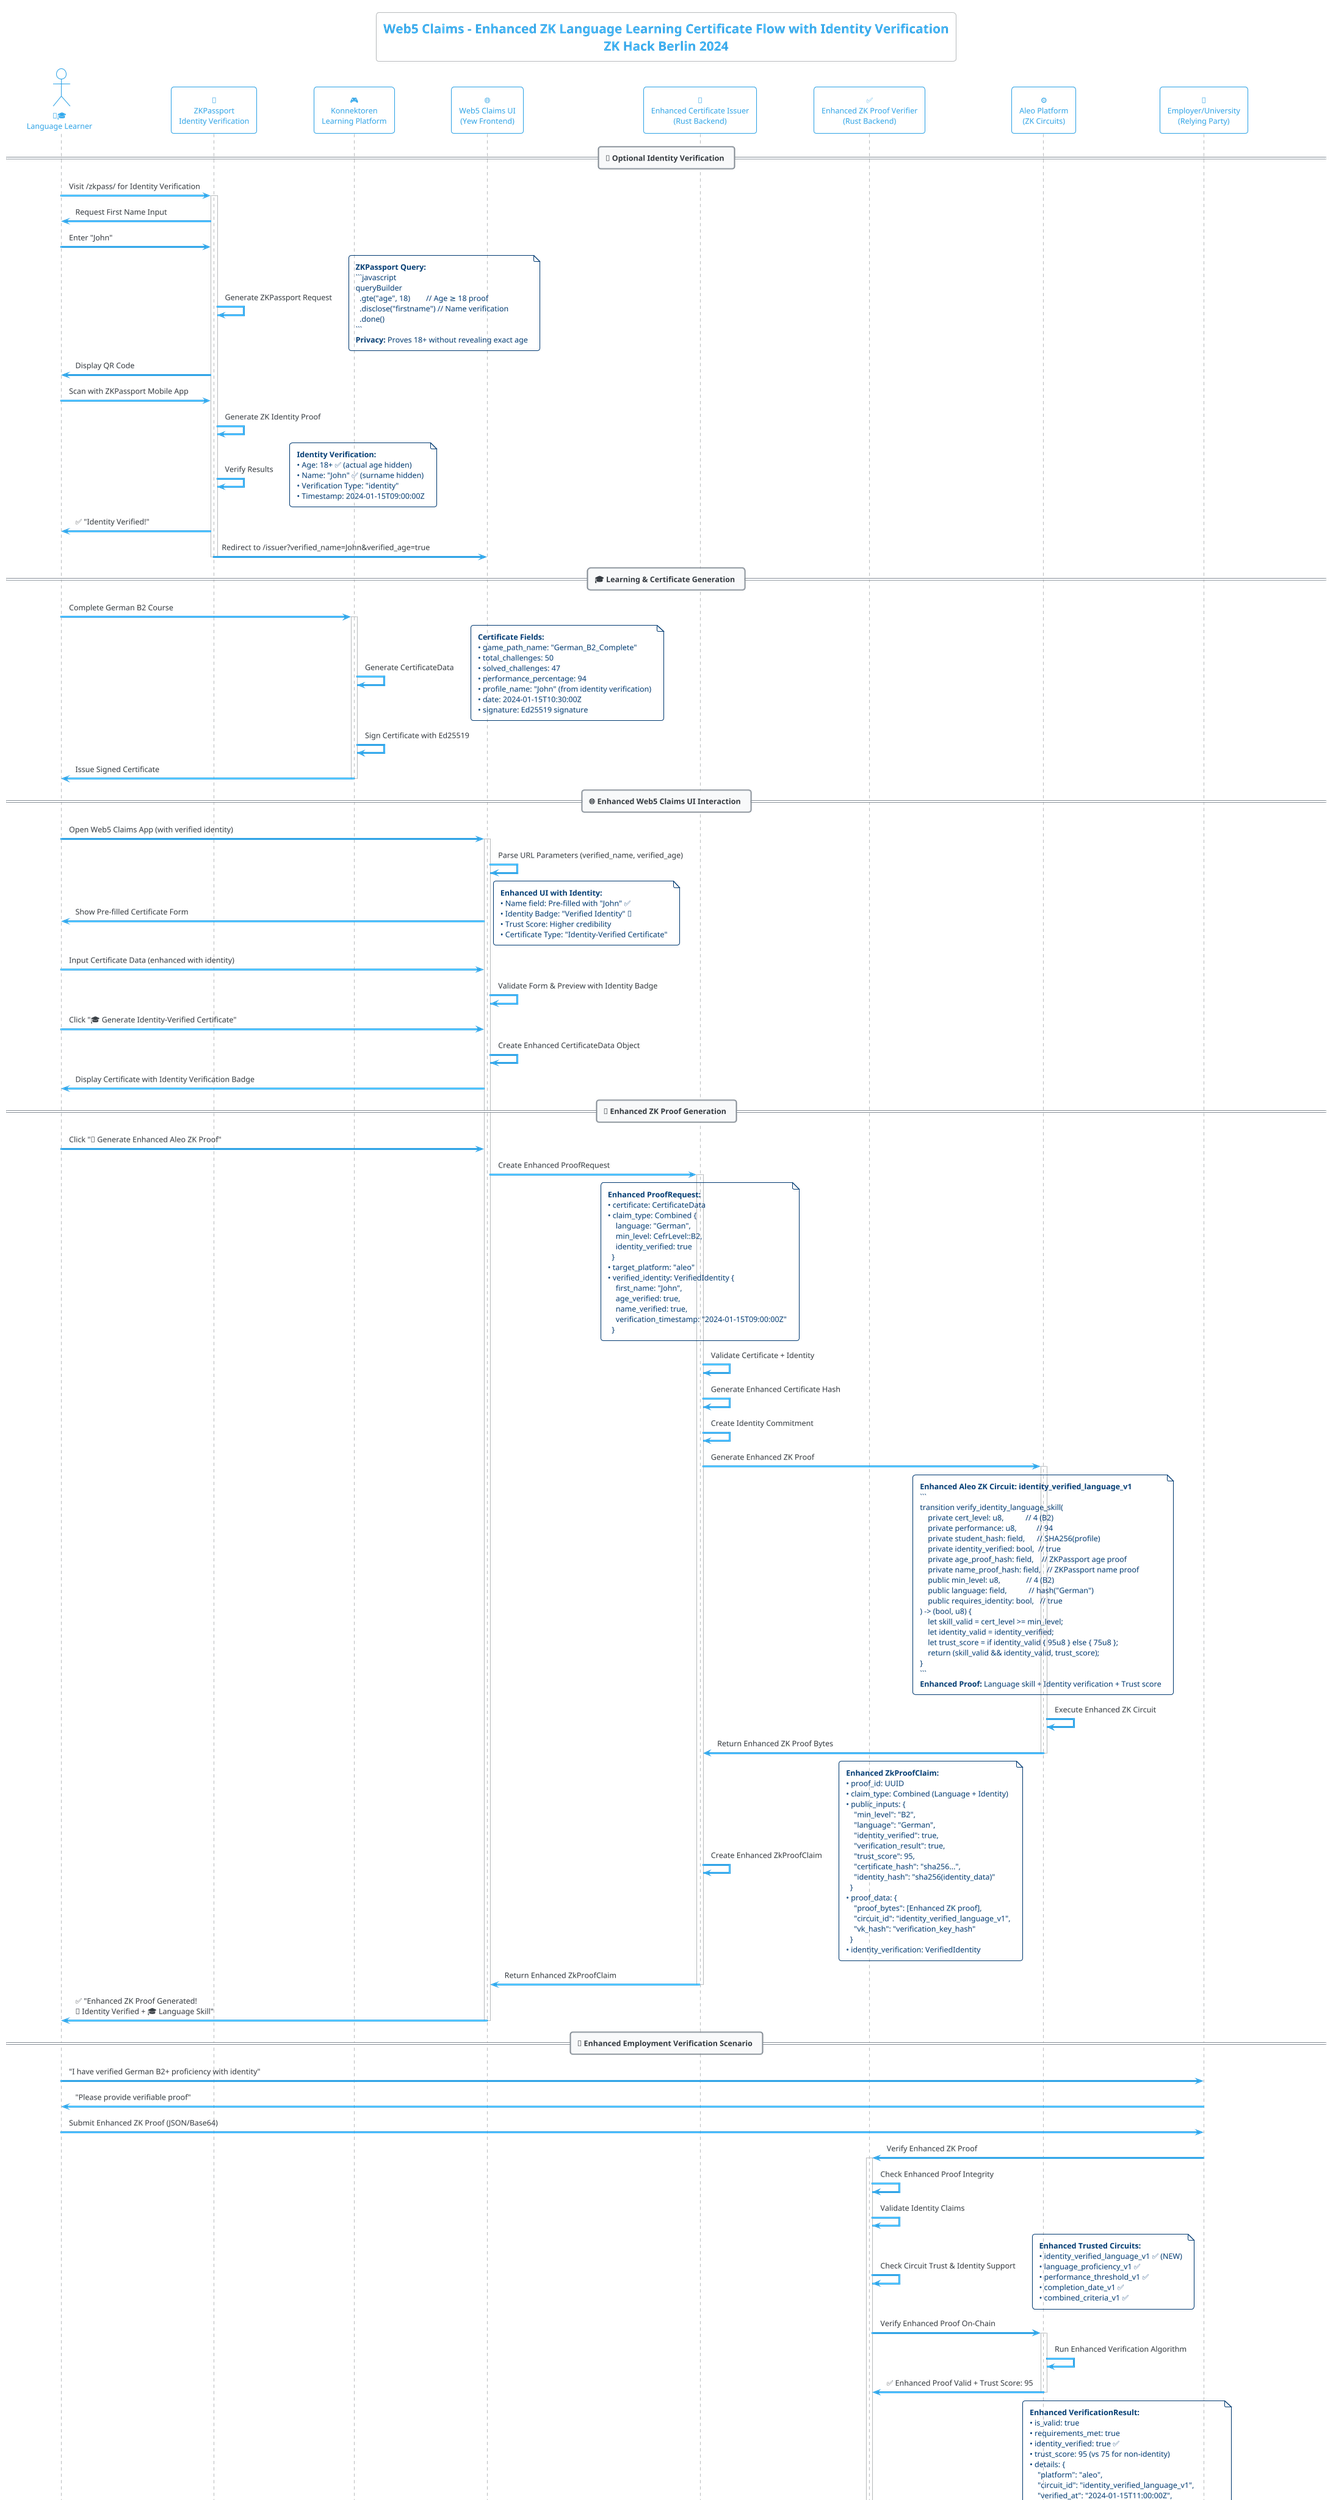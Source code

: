 @startuml web5claims-detailed-flow
!theme cerulean-outline

title Web5 Claims - Enhanced ZK Language Learning Certificate Flow with Identity Verification\n**ZK Hack Berlin 2024**

actor "👨‍🎓\nLanguage Learner" as learner
participant "🛂\nZKPassport\nIdentity Verification" as zkpass
participant "🎮\nKonnektoren\nLearning Platform" as konnektoren
participant "🌐\nWeb5 Claims UI\n(Yew Frontend)" as ui
participant "🔐\nEnhanced Certificate Issuer\n(Rust Backend)" as issuer
participant "✅\nEnhanced ZK Proof Verifier\n(Rust Backend)" as verifier
participant "⚙️\nAleo Platform\n(ZK Circuits)" as aleo
participant "🏢\nEmployer/University\n(Relying Party)" as employer

== 🛂 Optional Identity Verification ==
learner -> zkpass: Visit /zkpass/ for Identity Verification
activate zkpass

zkpass -> learner: Request First Name Input
learner -> zkpass: Enter "John"

zkpass -> zkpass: Generate ZKPassport Request
note right
**ZKPassport Query:**
```javascript
queryBuilder
  .gte("age", 18)        // Age ≥ 18 proof
  .disclose("firstname") // Name verification
  .done()
```
**Privacy:** Proves 18+ without revealing exact age
end note

zkpass -> learner: Display QR Code
learner -> zkpass: Scan with ZKPassport Mobile App
zkpass -> zkpass: Generate ZK Identity Proof

zkpass -> zkpass: Verify Results
note right
**Identity Verification:**
• Age: 18+ ✅ (actual age hidden)
• Name: "John" ✅ (surname hidden)
• Verification Type: "identity"
• Timestamp: 2024-01-15T09:00:00Z
end note

zkpass -> learner: ✅ "Identity Verified!"
zkpass -> ui: Redirect to /issuer?verified_name=John&verified_age=true
deactivate zkpass

== 🎓 Learning & Certificate Generation ==
learner -> konnektoren: Complete German B2 Course
activate konnektoren

konnektoren -> konnektoren: Generate CertificateData
note right
**Certificate Fields:**
• game_path_name: "German_B2_Complete"
• total_challenges: 50
• solved_challenges: 47
• performance_percentage: 94
• profile_name: "John" (from identity verification)
• date: 2024-01-15T10:30:00Z
• signature: Ed25519 signature
end note

konnektoren -> konnektoren: Sign Certificate with Ed25519
konnektoren -> learner: Issue Signed Certificate
deactivate konnektoren

== 🌐 Enhanced Web5 Claims UI Interaction ==
learner -> ui: Open Web5 Claims App (with verified identity)
activate ui

ui -> ui: Parse URL Parameters (verified_name, verified_age)
ui -> learner: Show Pre-filled Certificate Form
note right
**Enhanced UI with Identity:**
• Name field: Pre-filled with "John" ✅
• Identity Badge: "Verified Identity" 🛂
• Trust Score: Higher credibility
• Certificate Type: "Identity-Verified Certificate"
end note

learner -> ui: Input Certificate Data (enhanced with identity)
ui -> ui: Validate Form & Preview with Identity Badge

learner -> ui: Click "🎓 Generate Identity-Verified Certificate"
ui -> ui: Create Enhanced CertificateData Object
ui -> learner: Display Certificate with Identity Verification Badge

== 🔐 Enhanced ZK Proof Generation ==
learner -> ui: Click "🚀 Generate Enhanced Aleo ZK Proof"
ui -> issuer: Create Enhanced ProofRequest
activate issuer

note over issuer
**Enhanced ProofRequest:**
• certificate: CertificateData
• claim_type: Combined {
    language: "German",
    min_level: CefrLevel::B2,
    identity_verified: true
  }
• target_platform: "aleo"
• verified_identity: VerifiedIdentity {
    first_name: "John",
    age_verified: true,
    name_verified: true,
    verification_timestamp: "2024-01-15T09:00:00Z"
  }
end note

issuer -> issuer: Validate Certificate + Identity
issuer -> issuer: Generate Enhanced Certificate Hash
issuer -> issuer: Create Identity Commitment

issuer -> aleo: Generate Enhanced ZK Proof
activate aleo

note over aleo
**Enhanced Aleo ZK Circuit: identity_verified_language_v1**
```
transition verify_identity_language_skill(
    private cert_level: u8,           // 4 (B2)
    private performance: u8,          // 94
    private student_hash: field,      // SHA256(profile)
    private identity_verified: bool,  // true
    private age_proof_hash: field,    // ZKPassport age proof
    private name_proof_hash: field,   // ZKPassport name proof
    public min_level: u8,             // 4 (B2)
    public language: field,           // hash("German")
    public requires_identity: bool,   // true
) -> (bool, u8) {
    let skill_valid = cert_level >= min_level;
    let identity_valid = identity_verified;
    let trust_score = if identity_valid { 95u8 } else { 75u8 };
    return (skill_valid && identity_valid, trust_score);
}
```
**Enhanced Proof:** Language skill + Identity verification + Trust score
end note

aleo -> aleo: Execute Enhanced ZK Circuit
aleo -> issuer: Return Enhanced ZK Proof Bytes
deactivate aleo

issuer -> issuer: Create Enhanced ZkProofClaim
note right
**Enhanced ZkProofClaim:**
• proof_id: UUID
• claim_type: Combined (Language + Identity)
• public_inputs: {
    "min_level": "B2",
    "language": "German",
    "identity_verified": true,
    "verification_result": true,
    "trust_score": 95,
    "certificate_hash": "sha256...",
    "identity_hash": "sha256(identity_data)"
  }
• proof_data: {
    "proof_bytes": [Enhanced ZK proof],
    "circuit_id": "identity_verified_language_v1",
    "vk_hash": "verification_key_hash"
  }
• identity_verification: VerifiedIdentity
end note

issuer -> ui: Return Enhanced ZkProofClaim
deactivate issuer

ui -> learner: ✅ "Enhanced ZK Proof Generated!\n🛂 Identity Verified + 🎓 Language Skill"
deactivate ui

== 💼 Enhanced Employment Verification Scenario ==
learner -> employer: "I have verified German B2+ proficiency with identity"
employer -> learner: "Please provide verifiable proof"

learner -> employer: Submit Enhanced ZK Proof (JSON/Base64)
employer -> verifier: Verify Enhanced ZK Proof
activate verifier

verifier -> verifier: Check Enhanced Proof Integrity
verifier -> verifier: Validate Identity Claims
verifier -> verifier: Check Circuit Trust & Identity Support
note right
**Enhanced Trusted Circuits:**
• identity_verified_language_v1 ✅ (NEW)
• language_proficiency_v1 ✅
• performance_threshold_v1 ✅
• completion_date_v1 ✅
• combined_criteria_v1 ✅
end note

verifier -> aleo: Verify Enhanced Proof On-Chain
activate aleo
aleo -> aleo: Run Enhanced Verification Algorithm
aleo -> verifier: ✅ Enhanced Proof Valid + Trust Score: 95
deactivate aleo

verifier -> verifier: Create Enhanced VerificationResult
note right
**Enhanced VerificationResult:**
• is_valid: true
• requirements_met: true
• identity_verified: true ✅
• trust_score: 95 (vs 75 for non-identity)
• details: {
    "platform": "aleo",
    "circuit_id": "identity_verified_language_v1",
    "verified_at": "2024-01-15T11:00:00Z",
    "identity_verification": {
      "age_verified": true,
      "name_verified": true,
      "verification_timestamp": "2024-01-15T09:00:00Z"
    },
    "verified_inputs": {
      "min_level": "B2",
      "language": "German",
      "identity_verified": true
    }
  }
• warnings: []
end note

verifier -> employer: Return Enhanced VerificationResult
deactivate verifier

employer -> employer: Process Enhanced Verification
employer -> learner: ✅ "German B2+ Competency + Identity Verified!\n🏆 High Trust Score: 95/100"

== 📊 Enhanced Privacy Comparison ==
note over learner, employer
**🔐 What was PROVEN (Public):**
✅ Has German language certification
✅ Achieved B2 level or higher
✅ Certificate issued after Jan 2023
✅ Valid cryptographic signature
✅ Identity verified (age 18+, first name matches)
✅ High trust score (95/100)

**❌ What was HIDDEN (Private):**
❌ Exact CEFR level (could be B2, C1, or C2)
❌ Exact performance score (94%)
❌ Number of challenges completed (47/50)
❌ Exact age (only proven ≥18)
❌ Surname/last name
❌ Passport details
❌ Institution details
❌ Exact completion date

**🛂 ZKPassport Privacy Benefits:**
• Age verification without revealing exact age
• Name verification without exposing surname
• No passport data stored or transmitted
• Enhanced certificate credibility
• Higher employer confidence
end note

== 🏆 Enhanced ZK Hack Berlin Prize Tracks ==
note over ui, aleo
**🏆 Enhanced Prize Track Alignment:**
🥇 **Aleo ($5K)**: Enhanced native Aleo ZK circuits for education + identity
🏗️ **Arbitrum Stylus ($1K)**: Rust ZK verifier with identity support
🔐 **ZKPassport ($1K)**: ✅ COMPLETE - Private identity verification integration
👥 **Xion ($3K)**: Consumer-friendly ZK UX with seamless identity flow
🏆 **Main Prize ($9K)**: Novel ZK education + identity application

**✅ ZKPassport Integration Highlights:**
• Age verification (18+) without revealing exact age
• First name verification without exposing surname
• Seamless redirect flow: /zkpass/ → /issuer
• Enhanced trust scores for verified certificates
• Privacy-preserving identity enhancement
• Real-world employment verification scenarios
end note

== 🔄 Alternative Flows ==
note over learner, employer
**🔄 Flow Variations:**

**1. Standard Certificate (No Identity):**
Learner → Konnektoren → UI → Issuer → Aleo
Trust Score: 75/100

**2. Identity-First Flow:**
Learner → ZKPassport → UI (pre-filled) → Issuer → Enhanced Aleo
Trust Score: 95/100

**3. Employer Requirements:**
- Basic verification: Standard certificate accepted
- High-security roles: Identity verification required
- Automatic trust score filtering by employers
end note

@enduml

